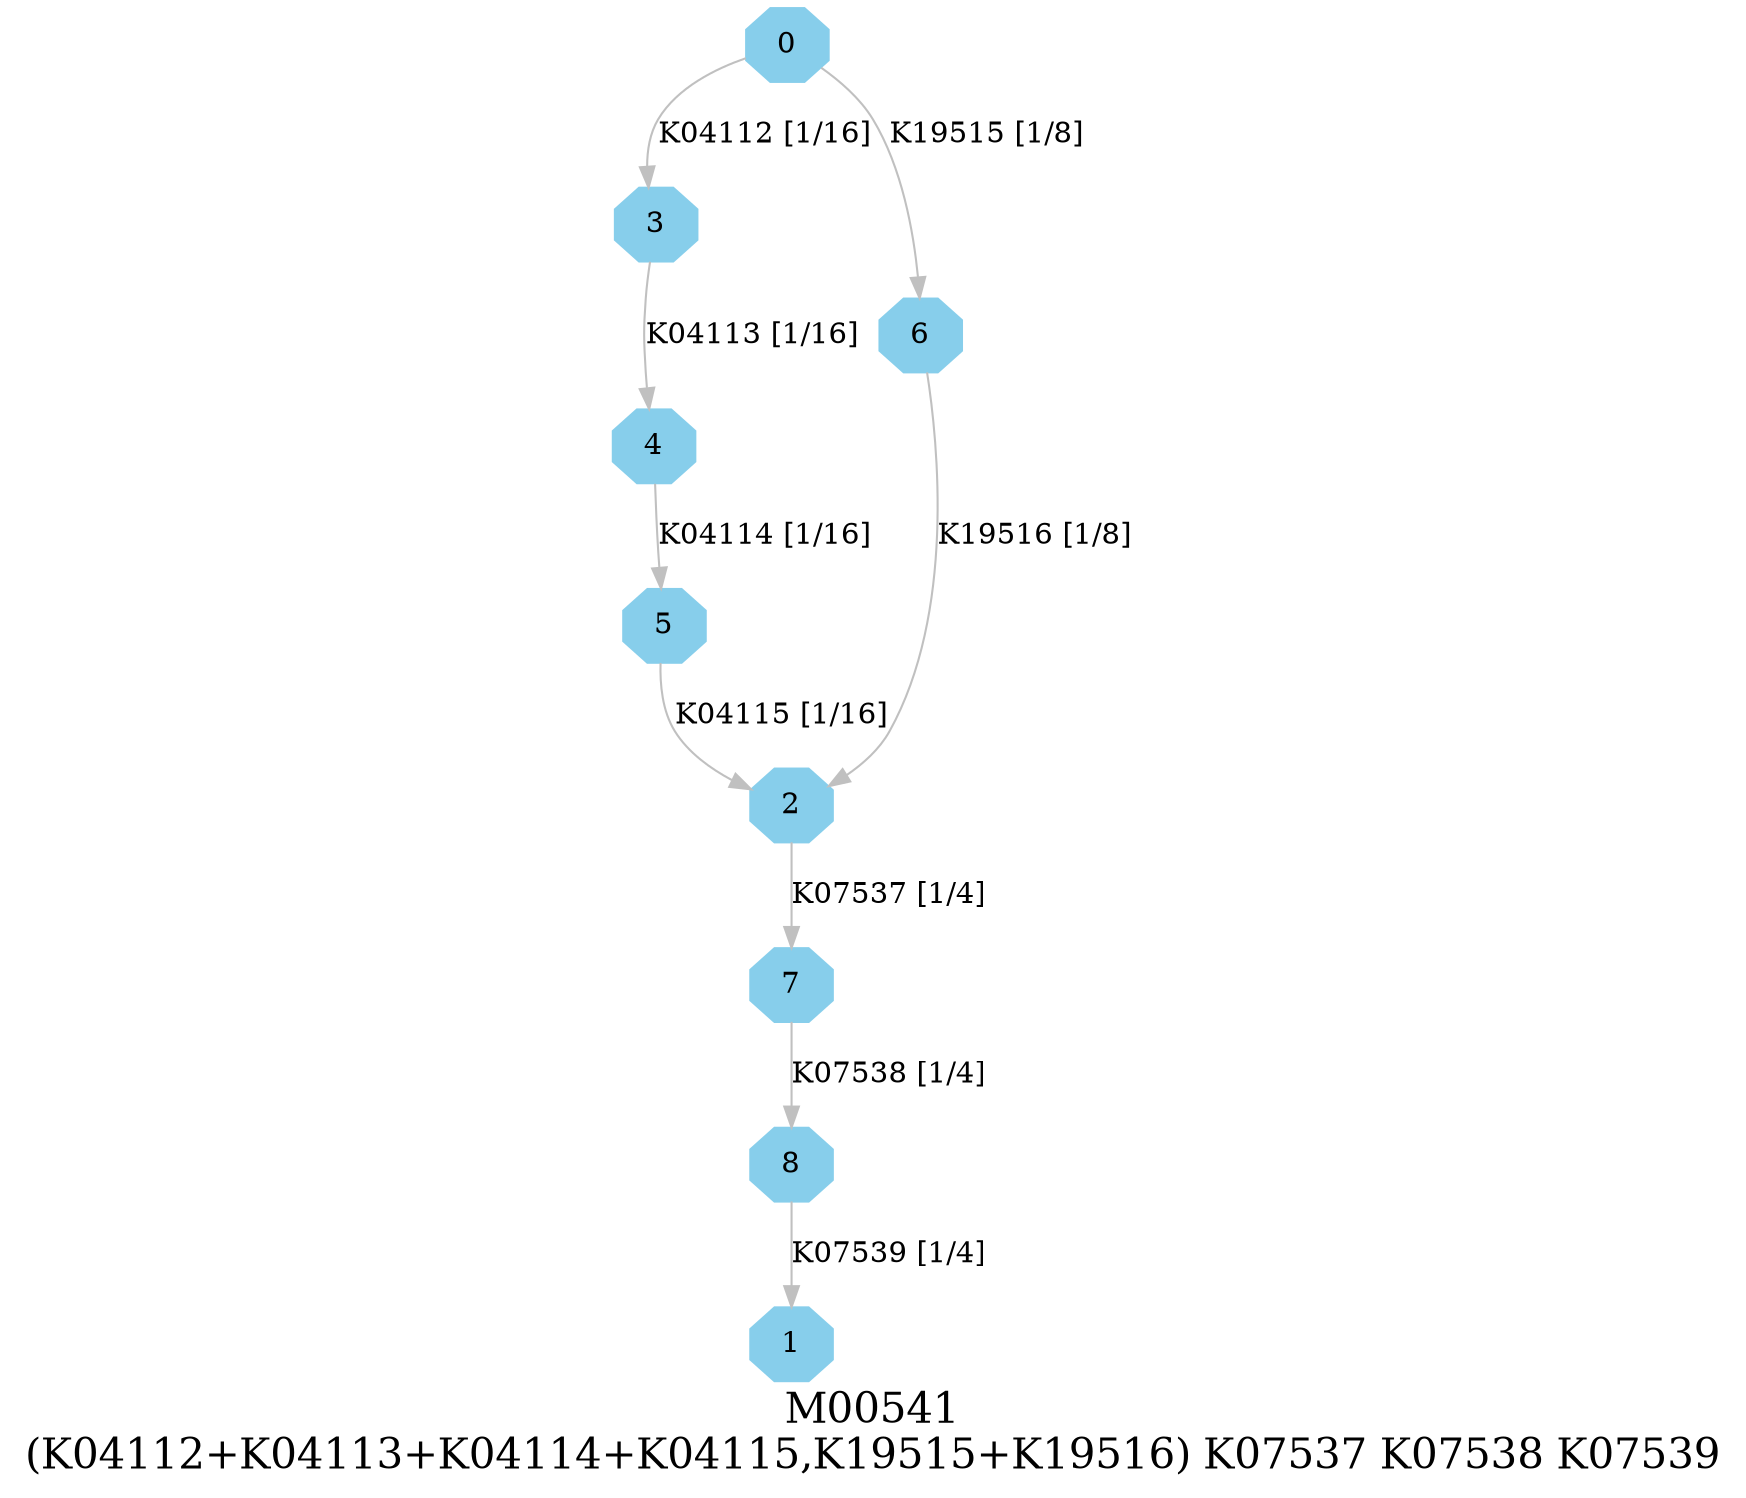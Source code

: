 digraph G {
graph [label="M00541
(K04112+K04113+K04114+K04115,K19515+K19516) K07537 K07538 K07539",fontsize=20];
node [shape=box,style=filled];
edge [len=3,color=grey];
{node [width=.3,height=.3,shape=octagon,style=filled,color=skyblue] 0 1 2 3 4 5 6 7 8 }
0 -> 3 [label="K04112 [1/16]"];
0 -> 6 [label="K19515 [1/8]"];
2 -> 7 [label="K07537 [1/4]"];
3 -> 4 [label="K04113 [1/16]"];
4 -> 5 [label="K04114 [1/16]"];
5 -> 2 [label="K04115 [1/16]"];
6 -> 2 [label="K19516 [1/8]"];
7 -> 8 [label="K07538 [1/4]"];
8 -> 1 [label="K07539 [1/4]"];
}